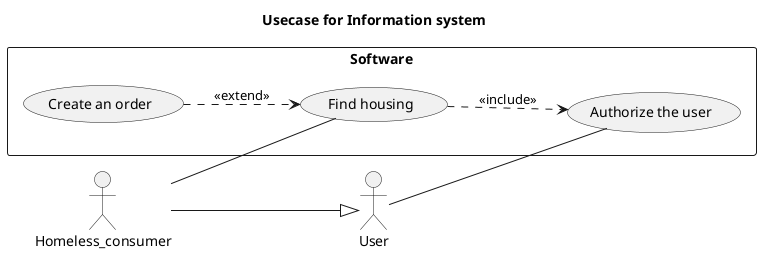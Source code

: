 @startuml
title Usecase for Information system
left to right direction
skinparam packageStyle rect
actor User
actor Homeless_consumer
rectangle Software {
 Homeless_consumer --|> User
 User -- (Authorize the user)
 Homeless_consumer -- (Find housing)

 (Create an order) ..> (Find housing) : <<extend>>
 (Find housing) ..> (Authorize the user) : <<include>>
}
@enduml